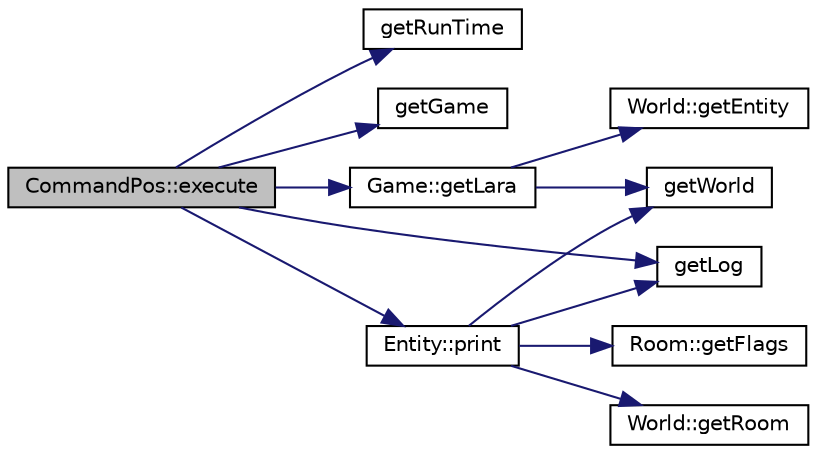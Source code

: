 digraph "CommandPos::execute"
{
 // INTERACTIVE_SVG=YES
  edge [fontname="Helvetica",fontsize="10",labelfontname="Helvetica",labelfontsize="10"];
  node [fontname="Helvetica",fontsize="10",shape=record];
  rankdir="LR";
  Node1 [label="CommandPos::execute",height=0.2,width=0.4,color="black", fillcolor="grey75", style="filled" fontcolor="black"];
  Node1 -> Node2 [color="midnightblue",fontsize="10",style="solid",fontname="Helvetica"];
  Node2 [label="getRunTime",height=0.2,width=0.4,color="black", fillcolor="white", style="filled",URL="$_run_time_8h.html#a5725e2249d7e2af1a5c46bbd31084a85"];
  Node1 -> Node3 [color="midnightblue",fontsize="10",style="solid",fontname="Helvetica"];
  Node3 [label="getGame",height=0.2,width=0.4,color="black", fillcolor="white", style="filled",URL="$_game_8h.html#a37da78d5bcf85296a978f23c73c49320"];
  Node1 -> Node4 [color="midnightblue",fontsize="10",style="solid",fontname="Helvetica"];
  Node4 [label="getLog",height=0.2,width=0.4,color="black", fillcolor="white", style="filled",URL="$_log_8h.html#aa2f604b13755d77658307017af86624a"];
  Node1 -> Node5 [color="midnightblue",fontsize="10",style="solid",fontname="Helvetica"];
  Node5 [label="Game::getLara",height=0.2,width=0.4,color="black", fillcolor="white", style="filled",URL="$class_game.html#aacc7cc1f43287635ec6d6fa4ae9a2141"];
  Node5 -> Node6 [color="midnightblue",fontsize="10",style="solid",fontname="Helvetica"];
  Node6 [label="getWorld",height=0.2,width=0.4,color="black", fillcolor="white", style="filled",URL="$_world_8h.html#abea1a794341f4259c16d914064e97528"];
  Node5 -> Node7 [color="midnightblue",fontsize="10",style="solid",fontname="Helvetica"];
  Node7 [label="World::getEntity",height=0.2,width=0.4,color="black", fillcolor="white", style="filled",URL="$class_world.html#a5c068559cbe874b0cf7204d89b4f0200"];
  Node1 -> Node8 [color="midnightblue",fontsize="10",style="solid",fontname="Helvetica"];
  Node8 [label="Entity::print",height=0.2,width=0.4,color="black", fillcolor="white", style="filled",URL="$class_entity.html#aedf3529531f60a0ceef362f9310e207e"];
  Node8 -> Node4 [color="midnightblue",fontsize="10",style="solid",fontname="Helvetica"];
  Node8 -> Node6 [color="midnightblue",fontsize="10",style="solid",fontname="Helvetica"];
  Node8 -> Node9 [color="midnightblue",fontsize="10",style="solid",fontname="Helvetica"];
  Node9 [label="World::getRoom",height=0.2,width=0.4,color="black", fillcolor="white", style="filled",URL="$class_world.html#a38da421cfbc390bd2d5bdb82cfaf8b02"];
  Node8 -> Node10 [color="midnightblue",fontsize="10",style="solid",fontname="Helvetica"];
  Node10 [label="Room::getFlags",height=0.2,width=0.4,color="black", fillcolor="white", style="filled",URL="$class_room.html#a06602afa5360fc4449553be36b12759e"];
}
